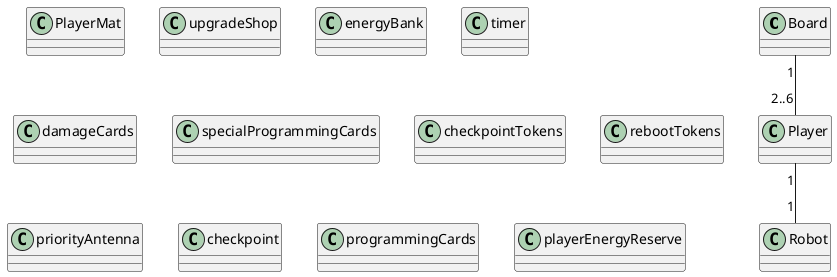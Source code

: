 @startuml

class Board {

}

class Player {

}

class Robot {

}

class PlayerMat {

}

class upgradeShop{

}

class energyBank{
}

class timer{}

class damageCards{

}

class specialProgrammingCards{}

class checkpointTokens{}

class rebootTokens{}

class priorityAntenna{}

class checkpoint{}

class programmingCards{}

class playerEnergyReserve{}

Board "1"--"2..6" Player
Player "1"--"1" Robot

@enduml